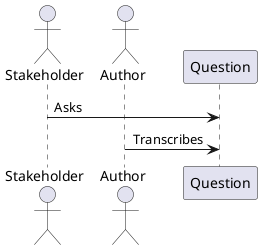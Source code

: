 @startuml

actor "Stakeholder"
actor "Author"

Stakeholder -> Question : Asks
Author -> Question : Transcribes

@enduml
